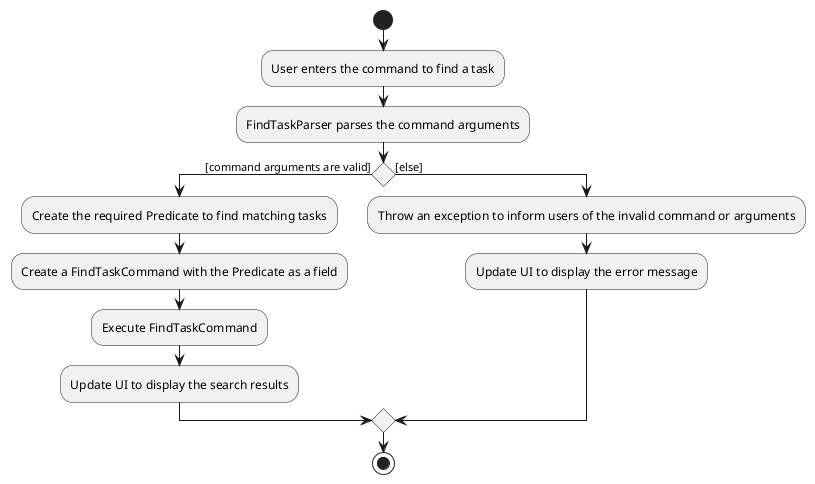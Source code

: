 @startuml

start

:User enters the command to find a task;

:FindTaskParser parses the command arguments;

if () then ([command arguments are valid])
        :Create the required Predicate to find matching tasks;
        :Create a FindTaskCommand with the Predicate as a field;
        :Execute FindTaskCommand;
        :Update UI to display the search results;
else ([else])
        :Throw an exception to inform users of the invalid command or arguments;
        :Update UI to display the error message;

endif

stop

@enduml
